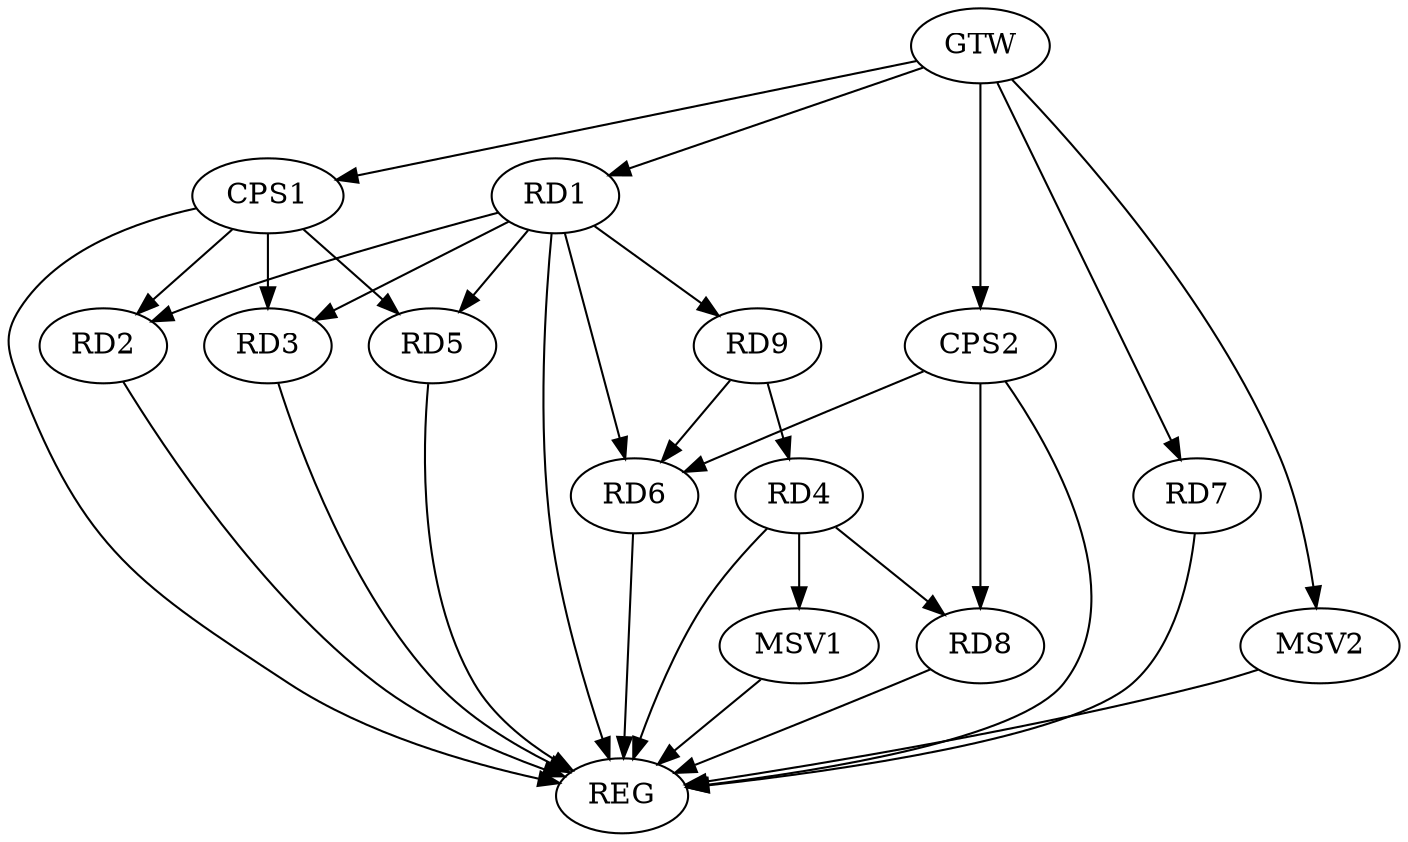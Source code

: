 strict digraph G {
  RD1 [ label="RD1" ];
  RD2 [ label="RD2" ];
  RD3 [ label="RD3" ];
  RD4 [ label="RD4" ];
  RD5 [ label="RD5" ];
  RD6 [ label="RD6" ];
  RD7 [ label="RD7" ];
  RD8 [ label="RD8" ];
  RD9 [ label="RD9" ];
  CPS1 [ label="CPS1" ];
  CPS2 [ label="CPS2" ];
  GTW [ label="GTW" ];
  REG [ label="REG" ];
  MSV1 [ label="MSV1" ];
  MSV2 [ label="MSV2" ];
  RD1 -> RD2;
  RD1 -> RD6;
  RD4 -> RD8;
  RD9 -> RD4;
  RD9 -> RD6;
  CPS1 -> RD2;
  CPS1 -> RD3;
  CPS1 -> RD5;
  CPS2 -> RD6;
  CPS2 -> RD8;
  GTW -> RD1;
  GTW -> RD7;
  GTW -> CPS1;
  GTW -> CPS2;
  RD1 -> REG;
  RD2 -> REG;
  RD3 -> REG;
  RD4 -> REG;
  RD5 -> REG;
  RD6 -> REG;
  RD7 -> REG;
  RD8 -> REG;
  CPS1 -> REG;
  CPS2 -> REG;
  RD1 -> RD5;
  RD1 -> RD9;
  RD1 -> RD3;
  RD4 -> MSV1;
  MSV1 -> REG;
  GTW -> MSV2;
  MSV2 -> REG;
}
